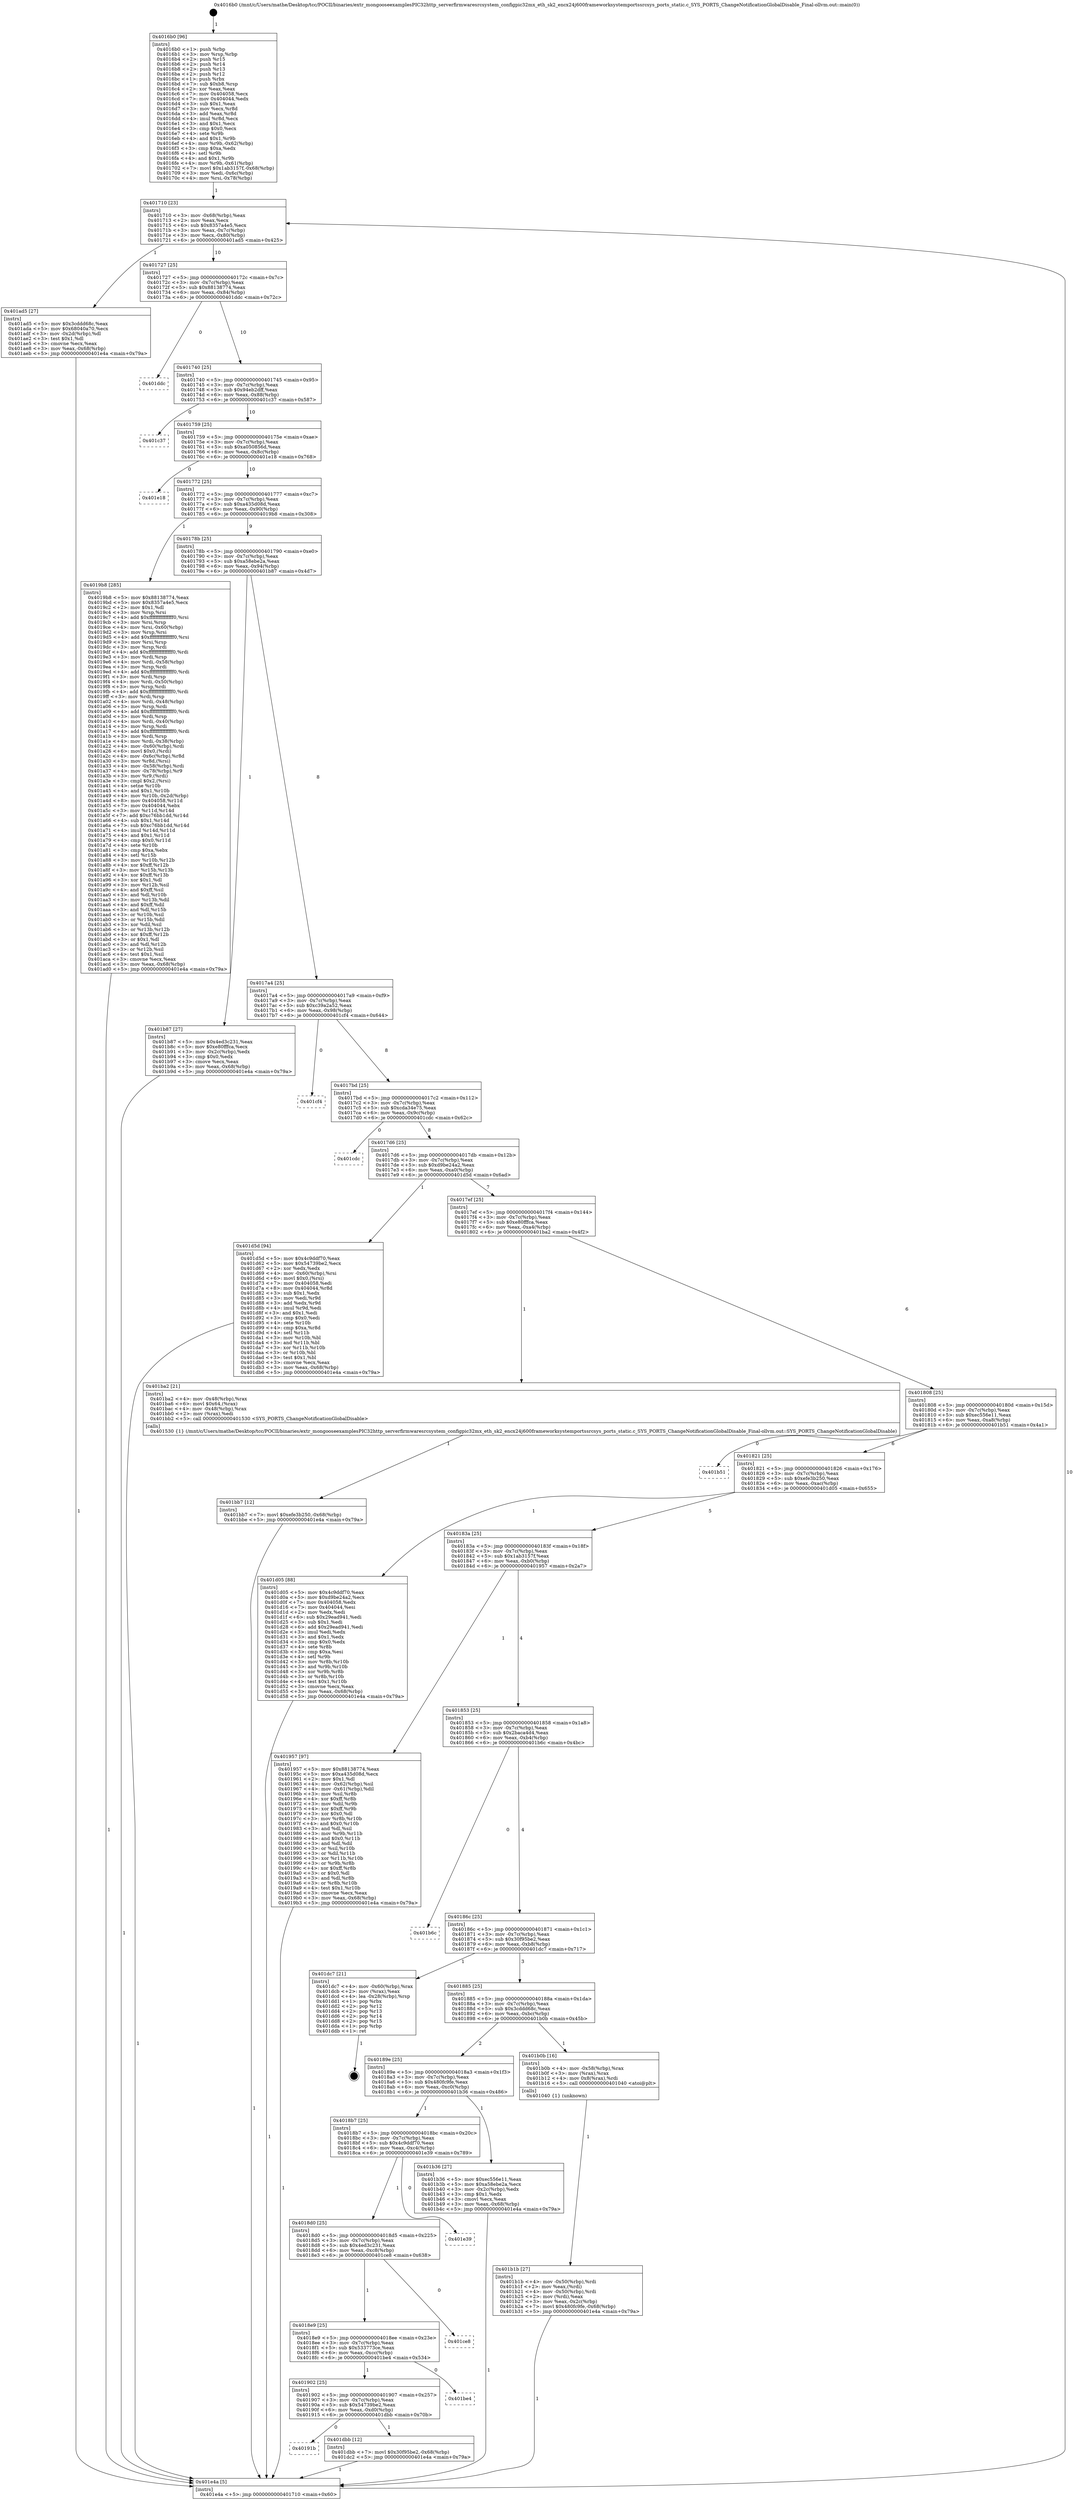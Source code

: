 digraph "0x4016b0" {
  label = "0x4016b0 (/mnt/c/Users/mathe/Desktop/tcc/POCII/binaries/extr_mongooseexamplesPIC32http_serverfirmwaresrcsystem_configpic32mx_eth_sk2_encx24j600frameworksystemportssrcsys_ports_static.c_SYS_PORTS_ChangeNotificationGlobalDisable_Final-ollvm.out::main(0))"
  labelloc = "t"
  node[shape=record]

  Entry [label="",width=0.3,height=0.3,shape=circle,fillcolor=black,style=filled]
  "0x401710" [label="{
     0x401710 [23]\l
     | [instrs]\l
     &nbsp;&nbsp;0x401710 \<+3\>: mov -0x68(%rbp),%eax\l
     &nbsp;&nbsp;0x401713 \<+2\>: mov %eax,%ecx\l
     &nbsp;&nbsp;0x401715 \<+6\>: sub $0x8357a4e5,%ecx\l
     &nbsp;&nbsp;0x40171b \<+3\>: mov %eax,-0x7c(%rbp)\l
     &nbsp;&nbsp;0x40171e \<+3\>: mov %ecx,-0x80(%rbp)\l
     &nbsp;&nbsp;0x401721 \<+6\>: je 0000000000401ad5 \<main+0x425\>\l
  }"]
  "0x401ad5" [label="{
     0x401ad5 [27]\l
     | [instrs]\l
     &nbsp;&nbsp;0x401ad5 \<+5\>: mov $0x3cddd68c,%eax\l
     &nbsp;&nbsp;0x401ada \<+5\>: mov $0x68040a70,%ecx\l
     &nbsp;&nbsp;0x401adf \<+3\>: mov -0x2d(%rbp),%dl\l
     &nbsp;&nbsp;0x401ae2 \<+3\>: test $0x1,%dl\l
     &nbsp;&nbsp;0x401ae5 \<+3\>: cmovne %ecx,%eax\l
     &nbsp;&nbsp;0x401ae8 \<+3\>: mov %eax,-0x68(%rbp)\l
     &nbsp;&nbsp;0x401aeb \<+5\>: jmp 0000000000401e4a \<main+0x79a\>\l
  }"]
  "0x401727" [label="{
     0x401727 [25]\l
     | [instrs]\l
     &nbsp;&nbsp;0x401727 \<+5\>: jmp 000000000040172c \<main+0x7c\>\l
     &nbsp;&nbsp;0x40172c \<+3\>: mov -0x7c(%rbp),%eax\l
     &nbsp;&nbsp;0x40172f \<+5\>: sub $0x88138774,%eax\l
     &nbsp;&nbsp;0x401734 \<+6\>: mov %eax,-0x84(%rbp)\l
     &nbsp;&nbsp;0x40173a \<+6\>: je 0000000000401ddc \<main+0x72c\>\l
  }"]
  Exit [label="",width=0.3,height=0.3,shape=circle,fillcolor=black,style=filled,peripheries=2]
  "0x401ddc" [label="{
     0x401ddc\l
  }", style=dashed]
  "0x401740" [label="{
     0x401740 [25]\l
     | [instrs]\l
     &nbsp;&nbsp;0x401740 \<+5\>: jmp 0000000000401745 \<main+0x95\>\l
     &nbsp;&nbsp;0x401745 \<+3\>: mov -0x7c(%rbp),%eax\l
     &nbsp;&nbsp;0x401748 \<+5\>: sub $0x94eb2dff,%eax\l
     &nbsp;&nbsp;0x40174d \<+6\>: mov %eax,-0x88(%rbp)\l
     &nbsp;&nbsp;0x401753 \<+6\>: je 0000000000401c37 \<main+0x587\>\l
  }"]
  "0x40191b" [label="{
     0x40191b\l
  }", style=dashed]
  "0x401c37" [label="{
     0x401c37\l
  }", style=dashed]
  "0x401759" [label="{
     0x401759 [25]\l
     | [instrs]\l
     &nbsp;&nbsp;0x401759 \<+5\>: jmp 000000000040175e \<main+0xae\>\l
     &nbsp;&nbsp;0x40175e \<+3\>: mov -0x7c(%rbp),%eax\l
     &nbsp;&nbsp;0x401761 \<+5\>: sub $0xa050856d,%eax\l
     &nbsp;&nbsp;0x401766 \<+6\>: mov %eax,-0x8c(%rbp)\l
     &nbsp;&nbsp;0x40176c \<+6\>: je 0000000000401e18 \<main+0x768\>\l
  }"]
  "0x401dbb" [label="{
     0x401dbb [12]\l
     | [instrs]\l
     &nbsp;&nbsp;0x401dbb \<+7\>: movl $0x30f95be2,-0x68(%rbp)\l
     &nbsp;&nbsp;0x401dc2 \<+5\>: jmp 0000000000401e4a \<main+0x79a\>\l
  }"]
  "0x401e18" [label="{
     0x401e18\l
  }", style=dashed]
  "0x401772" [label="{
     0x401772 [25]\l
     | [instrs]\l
     &nbsp;&nbsp;0x401772 \<+5\>: jmp 0000000000401777 \<main+0xc7\>\l
     &nbsp;&nbsp;0x401777 \<+3\>: mov -0x7c(%rbp),%eax\l
     &nbsp;&nbsp;0x40177a \<+5\>: sub $0xa435d08d,%eax\l
     &nbsp;&nbsp;0x40177f \<+6\>: mov %eax,-0x90(%rbp)\l
     &nbsp;&nbsp;0x401785 \<+6\>: je 00000000004019b8 \<main+0x308\>\l
  }"]
  "0x401902" [label="{
     0x401902 [25]\l
     | [instrs]\l
     &nbsp;&nbsp;0x401902 \<+5\>: jmp 0000000000401907 \<main+0x257\>\l
     &nbsp;&nbsp;0x401907 \<+3\>: mov -0x7c(%rbp),%eax\l
     &nbsp;&nbsp;0x40190a \<+5\>: sub $0x54739be2,%eax\l
     &nbsp;&nbsp;0x40190f \<+6\>: mov %eax,-0xd0(%rbp)\l
     &nbsp;&nbsp;0x401915 \<+6\>: je 0000000000401dbb \<main+0x70b\>\l
  }"]
  "0x4019b8" [label="{
     0x4019b8 [285]\l
     | [instrs]\l
     &nbsp;&nbsp;0x4019b8 \<+5\>: mov $0x88138774,%eax\l
     &nbsp;&nbsp;0x4019bd \<+5\>: mov $0x8357a4e5,%ecx\l
     &nbsp;&nbsp;0x4019c2 \<+2\>: mov $0x1,%dl\l
     &nbsp;&nbsp;0x4019c4 \<+3\>: mov %rsp,%rsi\l
     &nbsp;&nbsp;0x4019c7 \<+4\>: add $0xfffffffffffffff0,%rsi\l
     &nbsp;&nbsp;0x4019cb \<+3\>: mov %rsi,%rsp\l
     &nbsp;&nbsp;0x4019ce \<+4\>: mov %rsi,-0x60(%rbp)\l
     &nbsp;&nbsp;0x4019d2 \<+3\>: mov %rsp,%rsi\l
     &nbsp;&nbsp;0x4019d5 \<+4\>: add $0xfffffffffffffff0,%rsi\l
     &nbsp;&nbsp;0x4019d9 \<+3\>: mov %rsi,%rsp\l
     &nbsp;&nbsp;0x4019dc \<+3\>: mov %rsp,%rdi\l
     &nbsp;&nbsp;0x4019df \<+4\>: add $0xfffffffffffffff0,%rdi\l
     &nbsp;&nbsp;0x4019e3 \<+3\>: mov %rdi,%rsp\l
     &nbsp;&nbsp;0x4019e6 \<+4\>: mov %rdi,-0x58(%rbp)\l
     &nbsp;&nbsp;0x4019ea \<+3\>: mov %rsp,%rdi\l
     &nbsp;&nbsp;0x4019ed \<+4\>: add $0xfffffffffffffff0,%rdi\l
     &nbsp;&nbsp;0x4019f1 \<+3\>: mov %rdi,%rsp\l
     &nbsp;&nbsp;0x4019f4 \<+4\>: mov %rdi,-0x50(%rbp)\l
     &nbsp;&nbsp;0x4019f8 \<+3\>: mov %rsp,%rdi\l
     &nbsp;&nbsp;0x4019fb \<+4\>: add $0xfffffffffffffff0,%rdi\l
     &nbsp;&nbsp;0x4019ff \<+3\>: mov %rdi,%rsp\l
     &nbsp;&nbsp;0x401a02 \<+4\>: mov %rdi,-0x48(%rbp)\l
     &nbsp;&nbsp;0x401a06 \<+3\>: mov %rsp,%rdi\l
     &nbsp;&nbsp;0x401a09 \<+4\>: add $0xfffffffffffffff0,%rdi\l
     &nbsp;&nbsp;0x401a0d \<+3\>: mov %rdi,%rsp\l
     &nbsp;&nbsp;0x401a10 \<+4\>: mov %rdi,-0x40(%rbp)\l
     &nbsp;&nbsp;0x401a14 \<+3\>: mov %rsp,%rdi\l
     &nbsp;&nbsp;0x401a17 \<+4\>: add $0xfffffffffffffff0,%rdi\l
     &nbsp;&nbsp;0x401a1b \<+3\>: mov %rdi,%rsp\l
     &nbsp;&nbsp;0x401a1e \<+4\>: mov %rdi,-0x38(%rbp)\l
     &nbsp;&nbsp;0x401a22 \<+4\>: mov -0x60(%rbp),%rdi\l
     &nbsp;&nbsp;0x401a26 \<+6\>: movl $0x0,(%rdi)\l
     &nbsp;&nbsp;0x401a2c \<+4\>: mov -0x6c(%rbp),%r8d\l
     &nbsp;&nbsp;0x401a30 \<+3\>: mov %r8d,(%rsi)\l
     &nbsp;&nbsp;0x401a33 \<+4\>: mov -0x58(%rbp),%rdi\l
     &nbsp;&nbsp;0x401a37 \<+4\>: mov -0x78(%rbp),%r9\l
     &nbsp;&nbsp;0x401a3b \<+3\>: mov %r9,(%rdi)\l
     &nbsp;&nbsp;0x401a3e \<+3\>: cmpl $0x2,(%rsi)\l
     &nbsp;&nbsp;0x401a41 \<+4\>: setne %r10b\l
     &nbsp;&nbsp;0x401a45 \<+4\>: and $0x1,%r10b\l
     &nbsp;&nbsp;0x401a49 \<+4\>: mov %r10b,-0x2d(%rbp)\l
     &nbsp;&nbsp;0x401a4d \<+8\>: mov 0x404058,%r11d\l
     &nbsp;&nbsp;0x401a55 \<+7\>: mov 0x404044,%ebx\l
     &nbsp;&nbsp;0x401a5c \<+3\>: mov %r11d,%r14d\l
     &nbsp;&nbsp;0x401a5f \<+7\>: add $0xc76bb1dd,%r14d\l
     &nbsp;&nbsp;0x401a66 \<+4\>: sub $0x1,%r14d\l
     &nbsp;&nbsp;0x401a6a \<+7\>: sub $0xc76bb1dd,%r14d\l
     &nbsp;&nbsp;0x401a71 \<+4\>: imul %r14d,%r11d\l
     &nbsp;&nbsp;0x401a75 \<+4\>: and $0x1,%r11d\l
     &nbsp;&nbsp;0x401a79 \<+4\>: cmp $0x0,%r11d\l
     &nbsp;&nbsp;0x401a7d \<+4\>: sete %r10b\l
     &nbsp;&nbsp;0x401a81 \<+3\>: cmp $0xa,%ebx\l
     &nbsp;&nbsp;0x401a84 \<+4\>: setl %r15b\l
     &nbsp;&nbsp;0x401a88 \<+3\>: mov %r10b,%r12b\l
     &nbsp;&nbsp;0x401a8b \<+4\>: xor $0xff,%r12b\l
     &nbsp;&nbsp;0x401a8f \<+3\>: mov %r15b,%r13b\l
     &nbsp;&nbsp;0x401a92 \<+4\>: xor $0xff,%r13b\l
     &nbsp;&nbsp;0x401a96 \<+3\>: xor $0x1,%dl\l
     &nbsp;&nbsp;0x401a99 \<+3\>: mov %r12b,%sil\l
     &nbsp;&nbsp;0x401a9c \<+4\>: and $0xff,%sil\l
     &nbsp;&nbsp;0x401aa0 \<+3\>: and %dl,%r10b\l
     &nbsp;&nbsp;0x401aa3 \<+3\>: mov %r13b,%dil\l
     &nbsp;&nbsp;0x401aa6 \<+4\>: and $0xff,%dil\l
     &nbsp;&nbsp;0x401aaa \<+3\>: and %dl,%r15b\l
     &nbsp;&nbsp;0x401aad \<+3\>: or %r10b,%sil\l
     &nbsp;&nbsp;0x401ab0 \<+3\>: or %r15b,%dil\l
     &nbsp;&nbsp;0x401ab3 \<+3\>: xor %dil,%sil\l
     &nbsp;&nbsp;0x401ab6 \<+3\>: or %r13b,%r12b\l
     &nbsp;&nbsp;0x401ab9 \<+4\>: xor $0xff,%r12b\l
     &nbsp;&nbsp;0x401abd \<+3\>: or $0x1,%dl\l
     &nbsp;&nbsp;0x401ac0 \<+3\>: and %dl,%r12b\l
     &nbsp;&nbsp;0x401ac3 \<+3\>: or %r12b,%sil\l
     &nbsp;&nbsp;0x401ac6 \<+4\>: test $0x1,%sil\l
     &nbsp;&nbsp;0x401aca \<+3\>: cmovne %ecx,%eax\l
     &nbsp;&nbsp;0x401acd \<+3\>: mov %eax,-0x68(%rbp)\l
     &nbsp;&nbsp;0x401ad0 \<+5\>: jmp 0000000000401e4a \<main+0x79a\>\l
  }"]
  "0x40178b" [label="{
     0x40178b [25]\l
     | [instrs]\l
     &nbsp;&nbsp;0x40178b \<+5\>: jmp 0000000000401790 \<main+0xe0\>\l
     &nbsp;&nbsp;0x401790 \<+3\>: mov -0x7c(%rbp),%eax\l
     &nbsp;&nbsp;0x401793 \<+5\>: sub $0xa58ebe2a,%eax\l
     &nbsp;&nbsp;0x401798 \<+6\>: mov %eax,-0x94(%rbp)\l
     &nbsp;&nbsp;0x40179e \<+6\>: je 0000000000401b87 \<main+0x4d7\>\l
  }"]
  "0x401be4" [label="{
     0x401be4\l
  }", style=dashed]
  "0x401b87" [label="{
     0x401b87 [27]\l
     | [instrs]\l
     &nbsp;&nbsp;0x401b87 \<+5\>: mov $0x4ed3c231,%eax\l
     &nbsp;&nbsp;0x401b8c \<+5\>: mov $0xe80fffca,%ecx\l
     &nbsp;&nbsp;0x401b91 \<+3\>: mov -0x2c(%rbp),%edx\l
     &nbsp;&nbsp;0x401b94 \<+3\>: cmp $0x0,%edx\l
     &nbsp;&nbsp;0x401b97 \<+3\>: cmove %ecx,%eax\l
     &nbsp;&nbsp;0x401b9a \<+3\>: mov %eax,-0x68(%rbp)\l
     &nbsp;&nbsp;0x401b9d \<+5\>: jmp 0000000000401e4a \<main+0x79a\>\l
  }"]
  "0x4017a4" [label="{
     0x4017a4 [25]\l
     | [instrs]\l
     &nbsp;&nbsp;0x4017a4 \<+5\>: jmp 00000000004017a9 \<main+0xf9\>\l
     &nbsp;&nbsp;0x4017a9 \<+3\>: mov -0x7c(%rbp),%eax\l
     &nbsp;&nbsp;0x4017ac \<+5\>: sub $0xc39a2a52,%eax\l
     &nbsp;&nbsp;0x4017b1 \<+6\>: mov %eax,-0x98(%rbp)\l
     &nbsp;&nbsp;0x4017b7 \<+6\>: je 0000000000401cf4 \<main+0x644\>\l
  }"]
  "0x4018e9" [label="{
     0x4018e9 [25]\l
     | [instrs]\l
     &nbsp;&nbsp;0x4018e9 \<+5\>: jmp 00000000004018ee \<main+0x23e\>\l
     &nbsp;&nbsp;0x4018ee \<+3\>: mov -0x7c(%rbp),%eax\l
     &nbsp;&nbsp;0x4018f1 \<+5\>: sub $0x533773ce,%eax\l
     &nbsp;&nbsp;0x4018f6 \<+6\>: mov %eax,-0xcc(%rbp)\l
     &nbsp;&nbsp;0x4018fc \<+6\>: je 0000000000401be4 \<main+0x534\>\l
  }"]
  "0x401cf4" [label="{
     0x401cf4\l
  }", style=dashed]
  "0x4017bd" [label="{
     0x4017bd [25]\l
     | [instrs]\l
     &nbsp;&nbsp;0x4017bd \<+5\>: jmp 00000000004017c2 \<main+0x112\>\l
     &nbsp;&nbsp;0x4017c2 \<+3\>: mov -0x7c(%rbp),%eax\l
     &nbsp;&nbsp;0x4017c5 \<+5\>: sub $0xcda34e75,%eax\l
     &nbsp;&nbsp;0x4017ca \<+6\>: mov %eax,-0x9c(%rbp)\l
     &nbsp;&nbsp;0x4017d0 \<+6\>: je 0000000000401cdc \<main+0x62c\>\l
  }"]
  "0x401ce8" [label="{
     0x401ce8\l
  }", style=dashed]
  "0x401cdc" [label="{
     0x401cdc\l
  }", style=dashed]
  "0x4017d6" [label="{
     0x4017d6 [25]\l
     | [instrs]\l
     &nbsp;&nbsp;0x4017d6 \<+5\>: jmp 00000000004017db \<main+0x12b\>\l
     &nbsp;&nbsp;0x4017db \<+3\>: mov -0x7c(%rbp),%eax\l
     &nbsp;&nbsp;0x4017de \<+5\>: sub $0xd9be24a2,%eax\l
     &nbsp;&nbsp;0x4017e3 \<+6\>: mov %eax,-0xa0(%rbp)\l
     &nbsp;&nbsp;0x4017e9 \<+6\>: je 0000000000401d5d \<main+0x6ad\>\l
  }"]
  "0x4018d0" [label="{
     0x4018d0 [25]\l
     | [instrs]\l
     &nbsp;&nbsp;0x4018d0 \<+5\>: jmp 00000000004018d5 \<main+0x225\>\l
     &nbsp;&nbsp;0x4018d5 \<+3\>: mov -0x7c(%rbp),%eax\l
     &nbsp;&nbsp;0x4018d8 \<+5\>: sub $0x4ed3c231,%eax\l
     &nbsp;&nbsp;0x4018dd \<+6\>: mov %eax,-0xc8(%rbp)\l
     &nbsp;&nbsp;0x4018e3 \<+6\>: je 0000000000401ce8 \<main+0x638\>\l
  }"]
  "0x401d5d" [label="{
     0x401d5d [94]\l
     | [instrs]\l
     &nbsp;&nbsp;0x401d5d \<+5\>: mov $0x4c9ddf70,%eax\l
     &nbsp;&nbsp;0x401d62 \<+5\>: mov $0x54739be2,%ecx\l
     &nbsp;&nbsp;0x401d67 \<+2\>: xor %edx,%edx\l
     &nbsp;&nbsp;0x401d69 \<+4\>: mov -0x60(%rbp),%rsi\l
     &nbsp;&nbsp;0x401d6d \<+6\>: movl $0x0,(%rsi)\l
     &nbsp;&nbsp;0x401d73 \<+7\>: mov 0x404058,%edi\l
     &nbsp;&nbsp;0x401d7a \<+8\>: mov 0x404044,%r8d\l
     &nbsp;&nbsp;0x401d82 \<+3\>: sub $0x1,%edx\l
     &nbsp;&nbsp;0x401d85 \<+3\>: mov %edi,%r9d\l
     &nbsp;&nbsp;0x401d88 \<+3\>: add %edx,%r9d\l
     &nbsp;&nbsp;0x401d8b \<+4\>: imul %r9d,%edi\l
     &nbsp;&nbsp;0x401d8f \<+3\>: and $0x1,%edi\l
     &nbsp;&nbsp;0x401d92 \<+3\>: cmp $0x0,%edi\l
     &nbsp;&nbsp;0x401d95 \<+4\>: sete %r10b\l
     &nbsp;&nbsp;0x401d99 \<+4\>: cmp $0xa,%r8d\l
     &nbsp;&nbsp;0x401d9d \<+4\>: setl %r11b\l
     &nbsp;&nbsp;0x401da1 \<+3\>: mov %r10b,%bl\l
     &nbsp;&nbsp;0x401da4 \<+3\>: and %r11b,%bl\l
     &nbsp;&nbsp;0x401da7 \<+3\>: xor %r11b,%r10b\l
     &nbsp;&nbsp;0x401daa \<+3\>: or %r10b,%bl\l
     &nbsp;&nbsp;0x401dad \<+3\>: test $0x1,%bl\l
     &nbsp;&nbsp;0x401db0 \<+3\>: cmovne %ecx,%eax\l
     &nbsp;&nbsp;0x401db3 \<+3\>: mov %eax,-0x68(%rbp)\l
     &nbsp;&nbsp;0x401db6 \<+5\>: jmp 0000000000401e4a \<main+0x79a\>\l
  }"]
  "0x4017ef" [label="{
     0x4017ef [25]\l
     | [instrs]\l
     &nbsp;&nbsp;0x4017ef \<+5\>: jmp 00000000004017f4 \<main+0x144\>\l
     &nbsp;&nbsp;0x4017f4 \<+3\>: mov -0x7c(%rbp),%eax\l
     &nbsp;&nbsp;0x4017f7 \<+5\>: sub $0xe80fffca,%eax\l
     &nbsp;&nbsp;0x4017fc \<+6\>: mov %eax,-0xa4(%rbp)\l
     &nbsp;&nbsp;0x401802 \<+6\>: je 0000000000401ba2 \<main+0x4f2\>\l
  }"]
  "0x401e39" [label="{
     0x401e39\l
  }", style=dashed]
  "0x401ba2" [label="{
     0x401ba2 [21]\l
     | [instrs]\l
     &nbsp;&nbsp;0x401ba2 \<+4\>: mov -0x48(%rbp),%rax\l
     &nbsp;&nbsp;0x401ba6 \<+6\>: movl $0x64,(%rax)\l
     &nbsp;&nbsp;0x401bac \<+4\>: mov -0x48(%rbp),%rax\l
     &nbsp;&nbsp;0x401bb0 \<+2\>: mov (%rax),%edi\l
     &nbsp;&nbsp;0x401bb2 \<+5\>: call 0000000000401530 \<SYS_PORTS_ChangeNotificationGlobalDisable\>\l
     | [calls]\l
     &nbsp;&nbsp;0x401530 \{1\} (/mnt/c/Users/mathe/Desktop/tcc/POCII/binaries/extr_mongooseexamplesPIC32http_serverfirmwaresrcsystem_configpic32mx_eth_sk2_encx24j600frameworksystemportssrcsys_ports_static.c_SYS_PORTS_ChangeNotificationGlobalDisable_Final-ollvm.out::SYS_PORTS_ChangeNotificationGlobalDisable)\l
  }"]
  "0x401808" [label="{
     0x401808 [25]\l
     | [instrs]\l
     &nbsp;&nbsp;0x401808 \<+5\>: jmp 000000000040180d \<main+0x15d\>\l
     &nbsp;&nbsp;0x40180d \<+3\>: mov -0x7c(%rbp),%eax\l
     &nbsp;&nbsp;0x401810 \<+5\>: sub $0xec556e11,%eax\l
     &nbsp;&nbsp;0x401815 \<+6\>: mov %eax,-0xa8(%rbp)\l
     &nbsp;&nbsp;0x40181b \<+6\>: je 0000000000401b51 \<main+0x4a1\>\l
  }"]
  "0x401bb7" [label="{
     0x401bb7 [12]\l
     | [instrs]\l
     &nbsp;&nbsp;0x401bb7 \<+7\>: movl $0xefe3b250,-0x68(%rbp)\l
     &nbsp;&nbsp;0x401bbe \<+5\>: jmp 0000000000401e4a \<main+0x79a\>\l
  }"]
  "0x401b51" [label="{
     0x401b51\l
  }", style=dashed]
  "0x401821" [label="{
     0x401821 [25]\l
     | [instrs]\l
     &nbsp;&nbsp;0x401821 \<+5\>: jmp 0000000000401826 \<main+0x176\>\l
     &nbsp;&nbsp;0x401826 \<+3\>: mov -0x7c(%rbp),%eax\l
     &nbsp;&nbsp;0x401829 \<+5\>: sub $0xefe3b250,%eax\l
     &nbsp;&nbsp;0x40182e \<+6\>: mov %eax,-0xac(%rbp)\l
     &nbsp;&nbsp;0x401834 \<+6\>: je 0000000000401d05 \<main+0x655\>\l
  }"]
  "0x4018b7" [label="{
     0x4018b7 [25]\l
     | [instrs]\l
     &nbsp;&nbsp;0x4018b7 \<+5\>: jmp 00000000004018bc \<main+0x20c\>\l
     &nbsp;&nbsp;0x4018bc \<+3\>: mov -0x7c(%rbp),%eax\l
     &nbsp;&nbsp;0x4018bf \<+5\>: sub $0x4c9ddf70,%eax\l
     &nbsp;&nbsp;0x4018c4 \<+6\>: mov %eax,-0xc4(%rbp)\l
     &nbsp;&nbsp;0x4018ca \<+6\>: je 0000000000401e39 \<main+0x789\>\l
  }"]
  "0x401d05" [label="{
     0x401d05 [88]\l
     | [instrs]\l
     &nbsp;&nbsp;0x401d05 \<+5\>: mov $0x4c9ddf70,%eax\l
     &nbsp;&nbsp;0x401d0a \<+5\>: mov $0xd9be24a2,%ecx\l
     &nbsp;&nbsp;0x401d0f \<+7\>: mov 0x404058,%edx\l
     &nbsp;&nbsp;0x401d16 \<+7\>: mov 0x404044,%esi\l
     &nbsp;&nbsp;0x401d1d \<+2\>: mov %edx,%edi\l
     &nbsp;&nbsp;0x401d1f \<+6\>: sub $0x29ead941,%edi\l
     &nbsp;&nbsp;0x401d25 \<+3\>: sub $0x1,%edi\l
     &nbsp;&nbsp;0x401d28 \<+6\>: add $0x29ead941,%edi\l
     &nbsp;&nbsp;0x401d2e \<+3\>: imul %edi,%edx\l
     &nbsp;&nbsp;0x401d31 \<+3\>: and $0x1,%edx\l
     &nbsp;&nbsp;0x401d34 \<+3\>: cmp $0x0,%edx\l
     &nbsp;&nbsp;0x401d37 \<+4\>: sete %r8b\l
     &nbsp;&nbsp;0x401d3b \<+3\>: cmp $0xa,%esi\l
     &nbsp;&nbsp;0x401d3e \<+4\>: setl %r9b\l
     &nbsp;&nbsp;0x401d42 \<+3\>: mov %r8b,%r10b\l
     &nbsp;&nbsp;0x401d45 \<+3\>: and %r9b,%r10b\l
     &nbsp;&nbsp;0x401d48 \<+3\>: xor %r9b,%r8b\l
     &nbsp;&nbsp;0x401d4b \<+3\>: or %r8b,%r10b\l
     &nbsp;&nbsp;0x401d4e \<+4\>: test $0x1,%r10b\l
     &nbsp;&nbsp;0x401d52 \<+3\>: cmovne %ecx,%eax\l
     &nbsp;&nbsp;0x401d55 \<+3\>: mov %eax,-0x68(%rbp)\l
     &nbsp;&nbsp;0x401d58 \<+5\>: jmp 0000000000401e4a \<main+0x79a\>\l
  }"]
  "0x40183a" [label="{
     0x40183a [25]\l
     | [instrs]\l
     &nbsp;&nbsp;0x40183a \<+5\>: jmp 000000000040183f \<main+0x18f\>\l
     &nbsp;&nbsp;0x40183f \<+3\>: mov -0x7c(%rbp),%eax\l
     &nbsp;&nbsp;0x401842 \<+5\>: sub $0x1ab3157f,%eax\l
     &nbsp;&nbsp;0x401847 \<+6\>: mov %eax,-0xb0(%rbp)\l
     &nbsp;&nbsp;0x40184d \<+6\>: je 0000000000401957 \<main+0x2a7\>\l
  }"]
  "0x401b36" [label="{
     0x401b36 [27]\l
     | [instrs]\l
     &nbsp;&nbsp;0x401b36 \<+5\>: mov $0xec556e11,%eax\l
     &nbsp;&nbsp;0x401b3b \<+5\>: mov $0xa58ebe2a,%ecx\l
     &nbsp;&nbsp;0x401b40 \<+3\>: mov -0x2c(%rbp),%edx\l
     &nbsp;&nbsp;0x401b43 \<+3\>: cmp $0x1,%edx\l
     &nbsp;&nbsp;0x401b46 \<+3\>: cmovl %ecx,%eax\l
     &nbsp;&nbsp;0x401b49 \<+3\>: mov %eax,-0x68(%rbp)\l
     &nbsp;&nbsp;0x401b4c \<+5\>: jmp 0000000000401e4a \<main+0x79a\>\l
  }"]
  "0x401957" [label="{
     0x401957 [97]\l
     | [instrs]\l
     &nbsp;&nbsp;0x401957 \<+5\>: mov $0x88138774,%eax\l
     &nbsp;&nbsp;0x40195c \<+5\>: mov $0xa435d08d,%ecx\l
     &nbsp;&nbsp;0x401961 \<+2\>: mov $0x1,%dl\l
     &nbsp;&nbsp;0x401963 \<+4\>: mov -0x62(%rbp),%sil\l
     &nbsp;&nbsp;0x401967 \<+4\>: mov -0x61(%rbp),%dil\l
     &nbsp;&nbsp;0x40196b \<+3\>: mov %sil,%r8b\l
     &nbsp;&nbsp;0x40196e \<+4\>: xor $0xff,%r8b\l
     &nbsp;&nbsp;0x401972 \<+3\>: mov %dil,%r9b\l
     &nbsp;&nbsp;0x401975 \<+4\>: xor $0xff,%r9b\l
     &nbsp;&nbsp;0x401979 \<+3\>: xor $0x0,%dl\l
     &nbsp;&nbsp;0x40197c \<+3\>: mov %r8b,%r10b\l
     &nbsp;&nbsp;0x40197f \<+4\>: and $0x0,%r10b\l
     &nbsp;&nbsp;0x401983 \<+3\>: and %dl,%sil\l
     &nbsp;&nbsp;0x401986 \<+3\>: mov %r9b,%r11b\l
     &nbsp;&nbsp;0x401989 \<+4\>: and $0x0,%r11b\l
     &nbsp;&nbsp;0x40198d \<+3\>: and %dl,%dil\l
     &nbsp;&nbsp;0x401990 \<+3\>: or %sil,%r10b\l
     &nbsp;&nbsp;0x401993 \<+3\>: or %dil,%r11b\l
     &nbsp;&nbsp;0x401996 \<+3\>: xor %r11b,%r10b\l
     &nbsp;&nbsp;0x401999 \<+3\>: or %r9b,%r8b\l
     &nbsp;&nbsp;0x40199c \<+4\>: xor $0xff,%r8b\l
     &nbsp;&nbsp;0x4019a0 \<+3\>: or $0x0,%dl\l
     &nbsp;&nbsp;0x4019a3 \<+3\>: and %dl,%r8b\l
     &nbsp;&nbsp;0x4019a6 \<+3\>: or %r8b,%r10b\l
     &nbsp;&nbsp;0x4019a9 \<+4\>: test $0x1,%r10b\l
     &nbsp;&nbsp;0x4019ad \<+3\>: cmovne %ecx,%eax\l
     &nbsp;&nbsp;0x4019b0 \<+3\>: mov %eax,-0x68(%rbp)\l
     &nbsp;&nbsp;0x4019b3 \<+5\>: jmp 0000000000401e4a \<main+0x79a\>\l
  }"]
  "0x401853" [label="{
     0x401853 [25]\l
     | [instrs]\l
     &nbsp;&nbsp;0x401853 \<+5\>: jmp 0000000000401858 \<main+0x1a8\>\l
     &nbsp;&nbsp;0x401858 \<+3\>: mov -0x7c(%rbp),%eax\l
     &nbsp;&nbsp;0x40185b \<+5\>: sub $0x2baca4d4,%eax\l
     &nbsp;&nbsp;0x401860 \<+6\>: mov %eax,-0xb4(%rbp)\l
     &nbsp;&nbsp;0x401866 \<+6\>: je 0000000000401b6c \<main+0x4bc\>\l
  }"]
  "0x401e4a" [label="{
     0x401e4a [5]\l
     | [instrs]\l
     &nbsp;&nbsp;0x401e4a \<+5\>: jmp 0000000000401710 \<main+0x60\>\l
  }"]
  "0x4016b0" [label="{
     0x4016b0 [96]\l
     | [instrs]\l
     &nbsp;&nbsp;0x4016b0 \<+1\>: push %rbp\l
     &nbsp;&nbsp;0x4016b1 \<+3\>: mov %rsp,%rbp\l
     &nbsp;&nbsp;0x4016b4 \<+2\>: push %r15\l
     &nbsp;&nbsp;0x4016b6 \<+2\>: push %r14\l
     &nbsp;&nbsp;0x4016b8 \<+2\>: push %r13\l
     &nbsp;&nbsp;0x4016ba \<+2\>: push %r12\l
     &nbsp;&nbsp;0x4016bc \<+1\>: push %rbx\l
     &nbsp;&nbsp;0x4016bd \<+7\>: sub $0xb8,%rsp\l
     &nbsp;&nbsp;0x4016c4 \<+2\>: xor %eax,%eax\l
     &nbsp;&nbsp;0x4016c6 \<+7\>: mov 0x404058,%ecx\l
     &nbsp;&nbsp;0x4016cd \<+7\>: mov 0x404044,%edx\l
     &nbsp;&nbsp;0x4016d4 \<+3\>: sub $0x1,%eax\l
     &nbsp;&nbsp;0x4016d7 \<+3\>: mov %ecx,%r8d\l
     &nbsp;&nbsp;0x4016da \<+3\>: add %eax,%r8d\l
     &nbsp;&nbsp;0x4016dd \<+4\>: imul %r8d,%ecx\l
     &nbsp;&nbsp;0x4016e1 \<+3\>: and $0x1,%ecx\l
     &nbsp;&nbsp;0x4016e4 \<+3\>: cmp $0x0,%ecx\l
     &nbsp;&nbsp;0x4016e7 \<+4\>: sete %r9b\l
     &nbsp;&nbsp;0x4016eb \<+4\>: and $0x1,%r9b\l
     &nbsp;&nbsp;0x4016ef \<+4\>: mov %r9b,-0x62(%rbp)\l
     &nbsp;&nbsp;0x4016f3 \<+3\>: cmp $0xa,%edx\l
     &nbsp;&nbsp;0x4016f6 \<+4\>: setl %r9b\l
     &nbsp;&nbsp;0x4016fa \<+4\>: and $0x1,%r9b\l
     &nbsp;&nbsp;0x4016fe \<+4\>: mov %r9b,-0x61(%rbp)\l
     &nbsp;&nbsp;0x401702 \<+7\>: movl $0x1ab3157f,-0x68(%rbp)\l
     &nbsp;&nbsp;0x401709 \<+3\>: mov %edi,-0x6c(%rbp)\l
     &nbsp;&nbsp;0x40170c \<+4\>: mov %rsi,-0x78(%rbp)\l
  }"]
  "0x401b1b" [label="{
     0x401b1b [27]\l
     | [instrs]\l
     &nbsp;&nbsp;0x401b1b \<+4\>: mov -0x50(%rbp),%rdi\l
     &nbsp;&nbsp;0x401b1f \<+2\>: mov %eax,(%rdi)\l
     &nbsp;&nbsp;0x401b21 \<+4\>: mov -0x50(%rbp),%rdi\l
     &nbsp;&nbsp;0x401b25 \<+2\>: mov (%rdi),%eax\l
     &nbsp;&nbsp;0x401b27 \<+3\>: mov %eax,-0x2c(%rbp)\l
     &nbsp;&nbsp;0x401b2a \<+7\>: movl $0x480fc9fe,-0x68(%rbp)\l
     &nbsp;&nbsp;0x401b31 \<+5\>: jmp 0000000000401e4a \<main+0x79a\>\l
  }"]
  "0x40189e" [label="{
     0x40189e [25]\l
     | [instrs]\l
     &nbsp;&nbsp;0x40189e \<+5\>: jmp 00000000004018a3 \<main+0x1f3\>\l
     &nbsp;&nbsp;0x4018a3 \<+3\>: mov -0x7c(%rbp),%eax\l
     &nbsp;&nbsp;0x4018a6 \<+5\>: sub $0x480fc9fe,%eax\l
     &nbsp;&nbsp;0x4018ab \<+6\>: mov %eax,-0xc0(%rbp)\l
     &nbsp;&nbsp;0x4018b1 \<+6\>: je 0000000000401b36 \<main+0x486\>\l
  }"]
  "0x401b6c" [label="{
     0x401b6c\l
  }", style=dashed]
  "0x40186c" [label="{
     0x40186c [25]\l
     | [instrs]\l
     &nbsp;&nbsp;0x40186c \<+5\>: jmp 0000000000401871 \<main+0x1c1\>\l
     &nbsp;&nbsp;0x401871 \<+3\>: mov -0x7c(%rbp),%eax\l
     &nbsp;&nbsp;0x401874 \<+5\>: sub $0x30f95be2,%eax\l
     &nbsp;&nbsp;0x401879 \<+6\>: mov %eax,-0xb8(%rbp)\l
     &nbsp;&nbsp;0x40187f \<+6\>: je 0000000000401dc7 \<main+0x717\>\l
  }"]
  "0x401b0b" [label="{
     0x401b0b [16]\l
     | [instrs]\l
     &nbsp;&nbsp;0x401b0b \<+4\>: mov -0x58(%rbp),%rax\l
     &nbsp;&nbsp;0x401b0f \<+3\>: mov (%rax),%rax\l
     &nbsp;&nbsp;0x401b12 \<+4\>: mov 0x8(%rax),%rdi\l
     &nbsp;&nbsp;0x401b16 \<+5\>: call 0000000000401040 \<atoi@plt\>\l
     | [calls]\l
     &nbsp;&nbsp;0x401040 \{1\} (unknown)\l
  }"]
  "0x401dc7" [label="{
     0x401dc7 [21]\l
     | [instrs]\l
     &nbsp;&nbsp;0x401dc7 \<+4\>: mov -0x60(%rbp),%rax\l
     &nbsp;&nbsp;0x401dcb \<+2\>: mov (%rax),%eax\l
     &nbsp;&nbsp;0x401dcd \<+4\>: lea -0x28(%rbp),%rsp\l
     &nbsp;&nbsp;0x401dd1 \<+1\>: pop %rbx\l
     &nbsp;&nbsp;0x401dd2 \<+2\>: pop %r12\l
     &nbsp;&nbsp;0x401dd4 \<+2\>: pop %r13\l
     &nbsp;&nbsp;0x401dd6 \<+2\>: pop %r14\l
     &nbsp;&nbsp;0x401dd8 \<+2\>: pop %r15\l
     &nbsp;&nbsp;0x401dda \<+1\>: pop %rbp\l
     &nbsp;&nbsp;0x401ddb \<+1\>: ret\l
  }"]
  "0x401885" [label="{
     0x401885 [25]\l
     | [instrs]\l
     &nbsp;&nbsp;0x401885 \<+5\>: jmp 000000000040188a \<main+0x1da\>\l
     &nbsp;&nbsp;0x40188a \<+3\>: mov -0x7c(%rbp),%eax\l
     &nbsp;&nbsp;0x40188d \<+5\>: sub $0x3cddd68c,%eax\l
     &nbsp;&nbsp;0x401892 \<+6\>: mov %eax,-0xbc(%rbp)\l
     &nbsp;&nbsp;0x401898 \<+6\>: je 0000000000401b0b \<main+0x45b\>\l
  }"]
  Entry -> "0x4016b0" [label=" 1"]
  "0x401710" -> "0x401ad5" [label=" 1"]
  "0x401710" -> "0x401727" [label=" 10"]
  "0x401dc7" -> Exit [label=" 1"]
  "0x401727" -> "0x401ddc" [label=" 0"]
  "0x401727" -> "0x401740" [label=" 10"]
  "0x401dbb" -> "0x401e4a" [label=" 1"]
  "0x401740" -> "0x401c37" [label=" 0"]
  "0x401740" -> "0x401759" [label=" 10"]
  "0x401902" -> "0x40191b" [label=" 0"]
  "0x401759" -> "0x401e18" [label=" 0"]
  "0x401759" -> "0x401772" [label=" 10"]
  "0x401902" -> "0x401dbb" [label=" 1"]
  "0x401772" -> "0x4019b8" [label=" 1"]
  "0x401772" -> "0x40178b" [label=" 9"]
  "0x4018e9" -> "0x401902" [label=" 1"]
  "0x40178b" -> "0x401b87" [label=" 1"]
  "0x40178b" -> "0x4017a4" [label=" 8"]
  "0x4018e9" -> "0x401be4" [label=" 0"]
  "0x4017a4" -> "0x401cf4" [label=" 0"]
  "0x4017a4" -> "0x4017bd" [label=" 8"]
  "0x4018d0" -> "0x4018e9" [label=" 1"]
  "0x4017bd" -> "0x401cdc" [label=" 0"]
  "0x4017bd" -> "0x4017d6" [label=" 8"]
  "0x4018d0" -> "0x401ce8" [label=" 0"]
  "0x4017d6" -> "0x401d5d" [label=" 1"]
  "0x4017d6" -> "0x4017ef" [label=" 7"]
  "0x4018b7" -> "0x4018d0" [label=" 1"]
  "0x4017ef" -> "0x401ba2" [label=" 1"]
  "0x4017ef" -> "0x401808" [label=" 6"]
  "0x4018b7" -> "0x401e39" [label=" 0"]
  "0x401808" -> "0x401b51" [label=" 0"]
  "0x401808" -> "0x401821" [label=" 6"]
  "0x401d5d" -> "0x401e4a" [label=" 1"]
  "0x401821" -> "0x401d05" [label=" 1"]
  "0x401821" -> "0x40183a" [label=" 5"]
  "0x401d05" -> "0x401e4a" [label=" 1"]
  "0x40183a" -> "0x401957" [label=" 1"]
  "0x40183a" -> "0x401853" [label=" 4"]
  "0x401957" -> "0x401e4a" [label=" 1"]
  "0x4016b0" -> "0x401710" [label=" 1"]
  "0x401e4a" -> "0x401710" [label=" 10"]
  "0x401bb7" -> "0x401e4a" [label=" 1"]
  "0x4019b8" -> "0x401e4a" [label=" 1"]
  "0x401ad5" -> "0x401e4a" [label=" 1"]
  "0x401b87" -> "0x401e4a" [label=" 1"]
  "0x401853" -> "0x401b6c" [label=" 0"]
  "0x401853" -> "0x40186c" [label=" 4"]
  "0x401b36" -> "0x401e4a" [label=" 1"]
  "0x40186c" -> "0x401dc7" [label=" 1"]
  "0x40186c" -> "0x401885" [label=" 3"]
  "0x40189e" -> "0x4018b7" [label=" 1"]
  "0x401885" -> "0x401b0b" [label=" 1"]
  "0x401885" -> "0x40189e" [label=" 2"]
  "0x401b0b" -> "0x401b1b" [label=" 1"]
  "0x401b1b" -> "0x401e4a" [label=" 1"]
  "0x401ba2" -> "0x401bb7" [label=" 1"]
  "0x40189e" -> "0x401b36" [label=" 1"]
}
